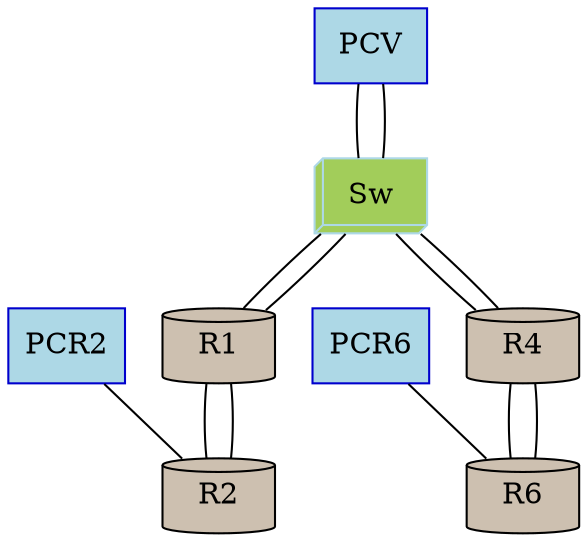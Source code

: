 digraph {
	graph [bb="0,0,274,252"];
	node [label="\N"];
	edge [arrowhead=none];
	R1	[fillcolor=antiquewhite3,
		height=0.5,
		pos="101,90",
		shape=cylinder,
		style=filled,
		width=0.75];
	R2	[fillcolor=antiquewhite3,
		height=0.5,
		pos="101,18",
		shape=cylinder,
		style=filled,
		width=0.75];
	R1 -> R2	[pos="95.084,71.697 93.965,60.846 93.972,46.917 95.105,36.104"];
	R1 -> R2	[pos="106.92,71.697 108.03,60.846 108.03,46.917 106.9,36.104"];
	PCV	[color=mediumblue,
		fillcolor=lightblue,
		height=0.5,
		pos="174,234",
		shape=box,
		style=filled,
		width=0.75];
	Sw	[color=lightblue,
		fillcolor=darkolivegreen3,
		height=0.5,
		orientation=180,
		pos="174,162",
		shape=box3d,
		style=filled,
		width=0.75];
	PCV -> Sw	[pos="168.08,215.7 166.97,204.85 166.97,190.92 168.1,180.1"];
	PCV -> Sw	[pos="179.92,215.7 181.03,204.85 181.03,190.92 179.9,180.1"];
	Sw -> R1	[pos="150.04,143.7 137.6,132.85 123.09,118.92 112.94,108.1"];
	Sw -> R1	[pos="161.87,143.7 151.37,132.52 136.27,118.08 123.63,107.14"];
	R4	[fillcolor=antiquewhite3,
		height=0.5,
		pos="247,90",
		shape=cylinder,
		style=filled,
		width=0.75];
	Sw -> R4	[pos="186.13,143.7 196.63,132.52 211.73,118.08 224.37,107.14"];
	Sw -> R4	[pos="197.96,143.7 210.4,132.85 224.91,118.92 235.06,108.1"];
	R6	[fillcolor=antiquewhite3,
		height=0.5,
		pos="247,18",
		shape=cylinder,
		style=filled,
		width=0.75];
	R4 -> R6	[pos="241.08,71.697 239.97,60.846 239.97,46.917 241.1,36.104"];
	R4 -> R6	[pos="252.92,71.697 254.03,60.846 254.03,46.917 252.9,36.104"];
	PCR2	[color=mediumblue,
		fillcolor=lightblue,
		height=0.5,
		pos="28,90",
		shape=box,
		style=filled,
		width=0.77778];
	PCR2 -> R2	[pos="46.045,71.697 57.445,60.765 72.104,46.709 83.415,35.863"];
	PCR6	[color=mediumblue,
		fillcolor=lightblue,
		height=0.5,
		pos="174,90",
		shape=box,
		style=filled,
		width=0.77778];
	PCR6 -> R6	[pos="192.04,71.697 203.44,60.765 218.1,46.709 229.41,35.863"];
}
